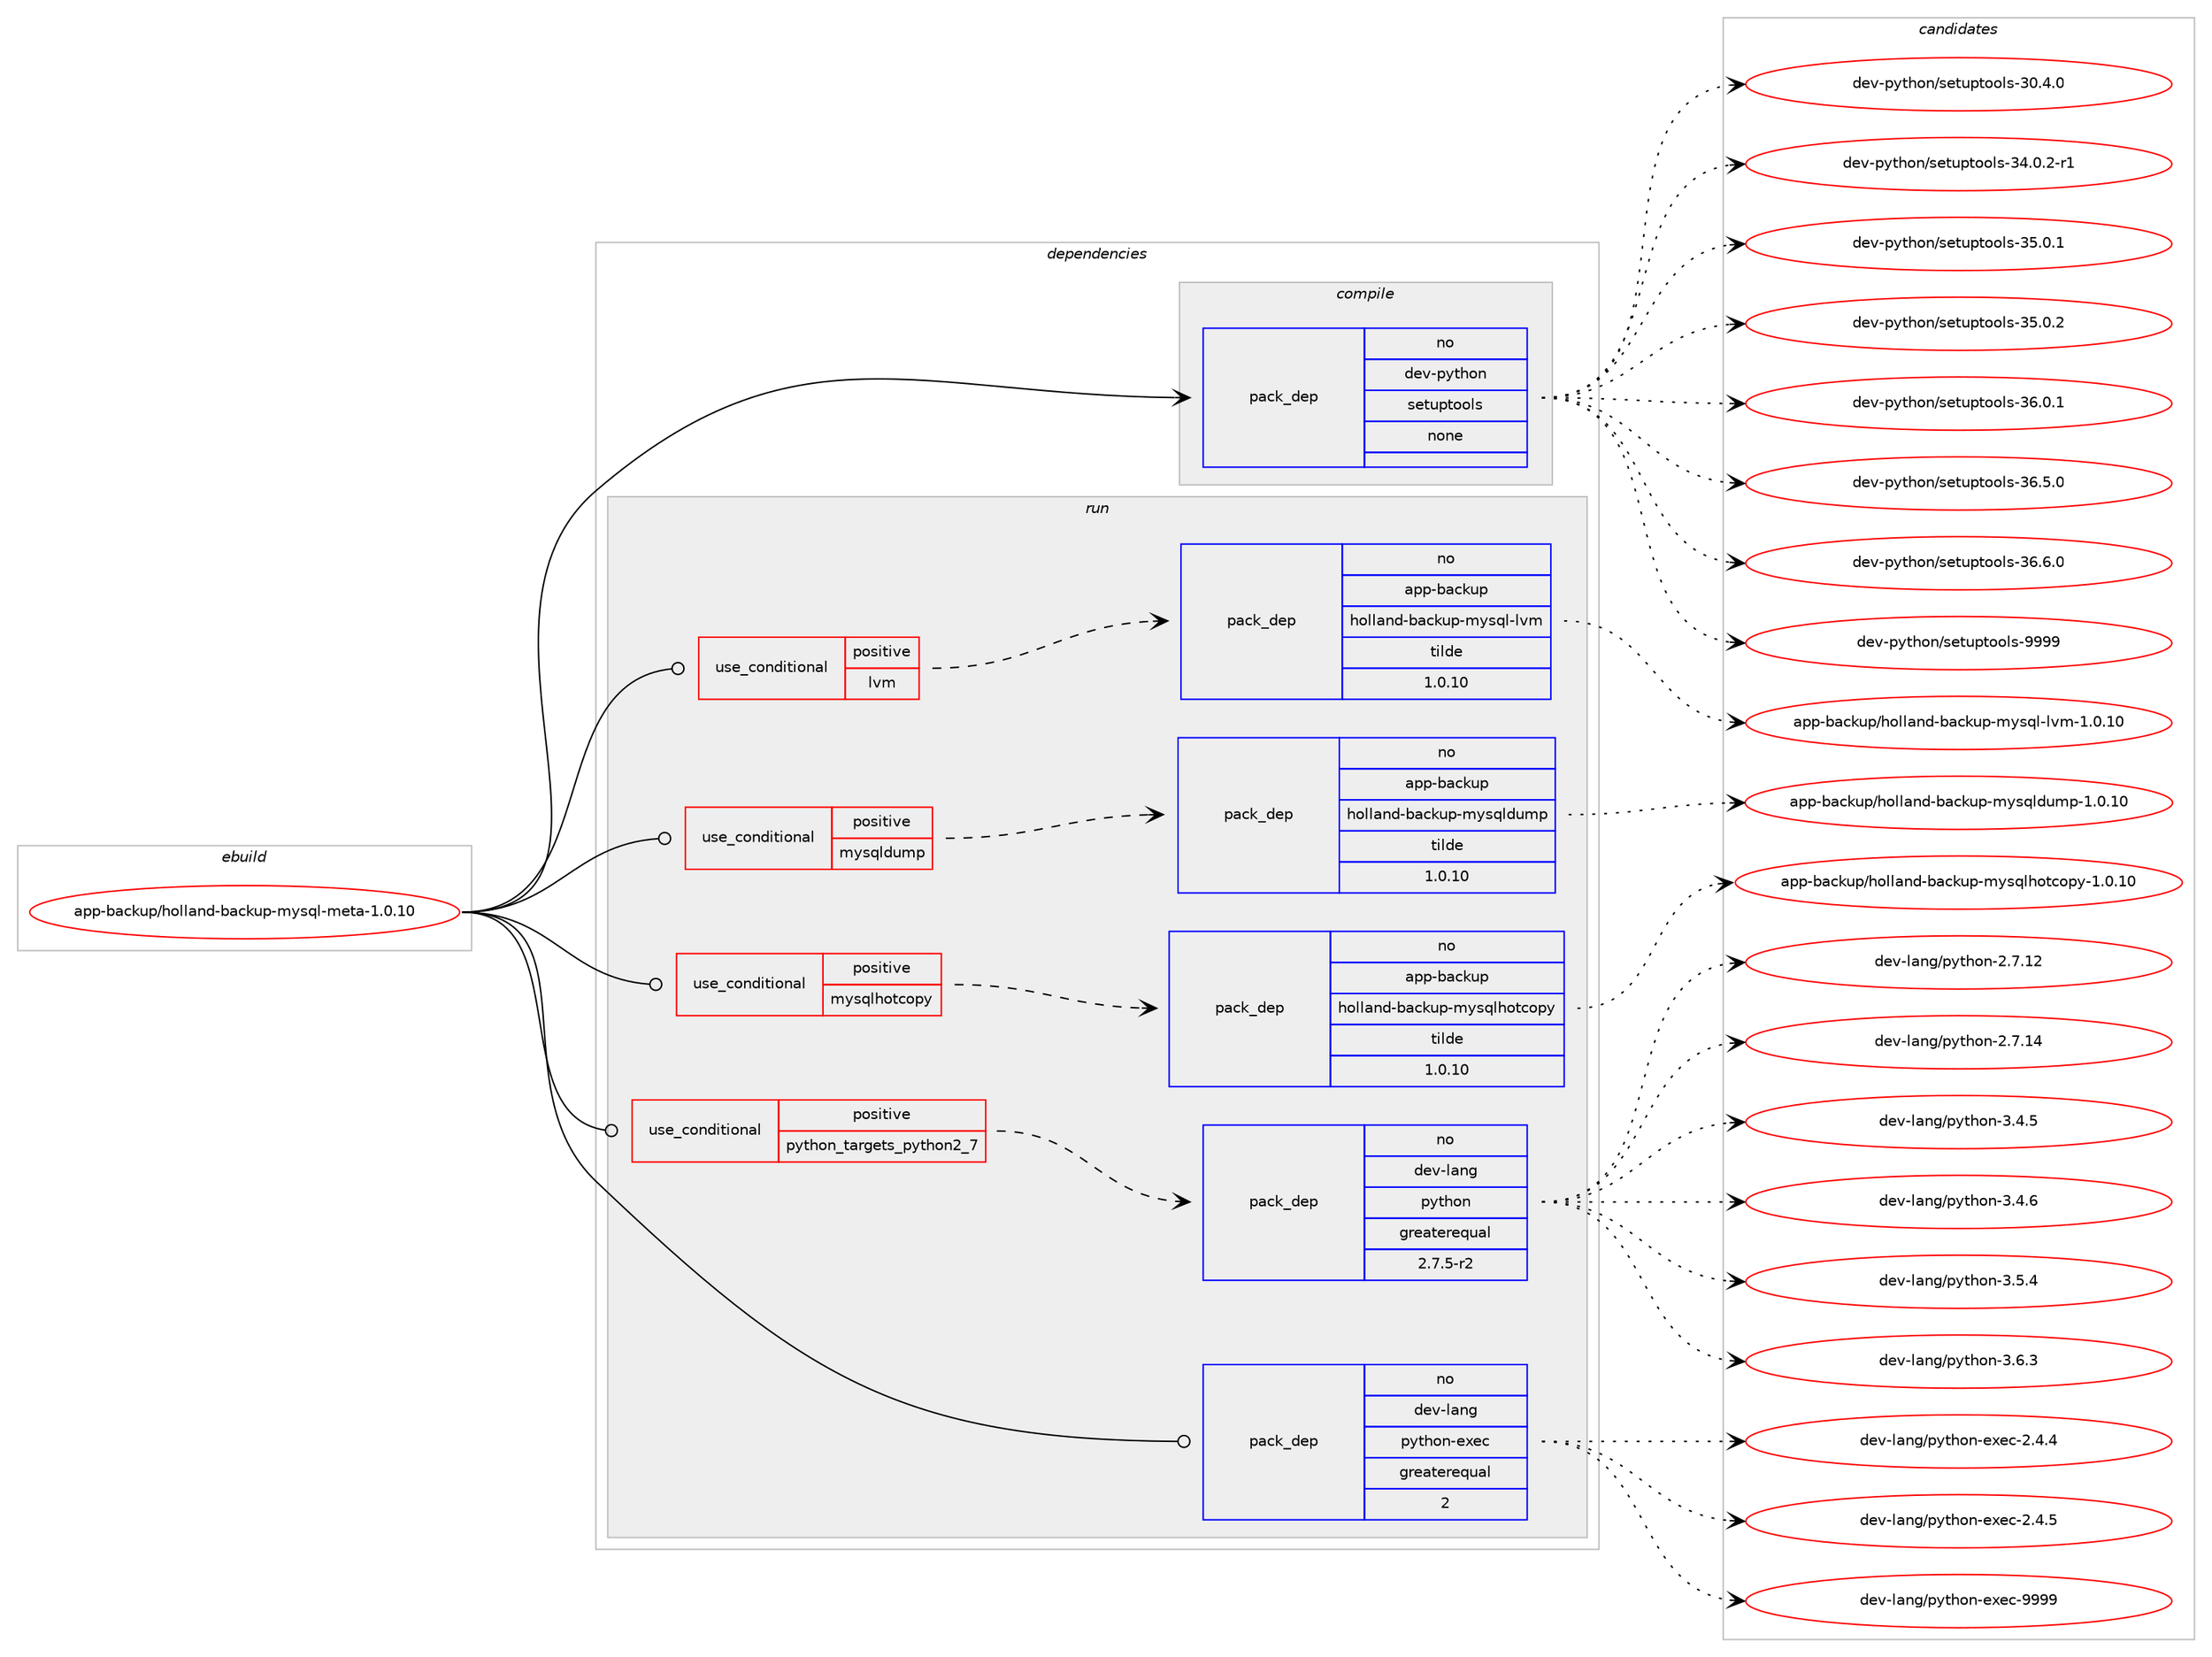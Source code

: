 digraph prolog {

# *************
# Graph options
# *************

newrank=true;
concentrate=true;
compound=true;
graph [rankdir=LR,fontname=Helvetica,fontsize=10,ranksep=1.5];#, ranksep=2.5, nodesep=0.2];
edge  [arrowhead=vee];
node  [fontname=Helvetica,fontsize=10];

# **********
# The ebuild
# **********

subgraph cluster_leftcol {
color=gray;
rank=same;
label=<<i>ebuild</i>>;
id [label="app-backup/holland-backup-mysql-meta-1.0.10", color=red, width=4, href="../app-backup/holland-backup-mysql-meta-1.0.10.svg"];
}

# ****************
# The dependencies
# ****************

subgraph cluster_midcol {
color=gray;
label=<<i>dependencies</i>>;
subgraph cluster_compile {
fillcolor="#eeeeee";
style=filled;
label=<<i>compile</i>>;
subgraph pack7515 {
dependency10692 [label=<<TABLE BORDER="0" CELLBORDER="1" CELLSPACING="0" CELLPADDING="4" WIDTH="220"><TR><TD ROWSPAN="6" CELLPADDING="30">pack_dep</TD></TR><TR><TD WIDTH="110">no</TD></TR><TR><TD>dev-python</TD></TR><TR><TD>setuptools</TD></TR><TR><TD>none</TD></TR><TR><TD></TD></TR></TABLE>>, shape=none, color=blue];
}
id:e -> dependency10692:w [weight=20,style="solid",arrowhead="vee"];
}
subgraph cluster_compileandrun {
fillcolor="#eeeeee";
style=filled;
label=<<i>compile and run</i>>;
}
subgraph cluster_run {
fillcolor="#eeeeee";
style=filled;
label=<<i>run</i>>;
subgraph cond2978 {
dependency10693 [label=<<TABLE BORDER="0" CELLBORDER="1" CELLSPACING="0" CELLPADDING="4"><TR><TD ROWSPAN="3" CELLPADDING="10">use_conditional</TD></TR><TR><TD>positive</TD></TR><TR><TD>lvm</TD></TR></TABLE>>, shape=none, color=red];
subgraph pack7516 {
dependency10694 [label=<<TABLE BORDER="0" CELLBORDER="1" CELLSPACING="0" CELLPADDING="4" WIDTH="220"><TR><TD ROWSPAN="6" CELLPADDING="30">pack_dep</TD></TR><TR><TD WIDTH="110">no</TD></TR><TR><TD>app-backup</TD></TR><TR><TD>holland-backup-mysql-lvm</TD></TR><TR><TD>tilde</TD></TR><TR><TD>1.0.10</TD></TR></TABLE>>, shape=none, color=blue];
}
dependency10693:e -> dependency10694:w [weight=20,style="dashed",arrowhead="vee"];
}
id:e -> dependency10693:w [weight=20,style="solid",arrowhead="odot"];
subgraph cond2979 {
dependency10695 [label=<<TABLE BORDER="0" CELLBORDER="1" CELLSPACING="0" CELLPADDING="4"><TR><TD ROWSPAN="3" CELLPADDING="10">use_conditional</TD></TR><TR><TD>positive</TD></TR><TR><TD>mysqldump</TD></TR></TABLE>>, shape=none, color=red];
subgraph pack7517 {
dependency10696 [label=<<TABLE BORDER="0" CELLBORDER="1" CELLSPACING="0" CELLPADDING="4" WIDTH="220"><TR><TD ROWSPAN="6" CELLPADDING="30">pack_dep</TD></TR><TR><TD WIDTH="110">no</TD></TR><TR><TD>app-backup</TD></TR><TR><TD>holland-backup-mysqldump</TD></TR><TR><TD>tilde</TD></TR><TR><TD>1.0.10</TD></TR></TABLE>>, shape=none, color=blue];
}
dependency10695:e -> dependency10696:w [weight=20,style="dashed",arrowhead="vee"];
}
id:e -> dependency10695:w [weight=20,style="solid",arrowhead="odot"];
subgraph cond2980 {
dependency10697 [label=<<TABLE BORDER="0" CELLBORDER="1" CELLSPACING="0" CELLPADDING="4"><TR><TD ROWSPAN="3" CELLPADDING="10">use_conditional</TD></TR><TR><TD>positive</TD></TR><TR><TD>mysqlhotcopy</TD></TR></TABLE>>, shape=none, color=red];
subgraph pack7518 {
dependency10698 [label=<<TABLE BORDER="0" CELLBORDER="1" CELLSPACING="0" CELLPADDING="4" WIDTH="220"><TR><TD ROWSPAN="6" CELLPADDING="30">pack_dep</TD></TR><TR><TD WIDTH="110">no</TD></TR><TR><TD>app-backup</TD></TR><TR><TD>holland-backup-mysqlhotcopy</TD></TR><TR><TD>tilde</TD></TR><TR><TD>1.0.10</TD></TR></TABLE>>, shape=none, color=blue];
}
dependency10697:e -> dependency10698:w [weight=20,style="dashed",arrowhead="vee"];
}
id:e -> dependency10697:w [weight=20,style="solid",arrowhead="odot"];
subgraph cond2981 {
dependency10699 [label=<<TABLE BORDER="0" CELLBORDER="1" CELLSPACING="0" CELLPADDING="4"><TR><TD ROWSPAN="3" CELLPADDING="10">use_conditional</TD></TR><TR><TD>positive</TD></TR><TR><TD>python_targets_python2_7</TD></TR></TABLE>>, shape=none, color=red];
subgraph pack7519 {
dependency10700 [label=<<TABLE BORDER="0" CELLBORDER="1" CELLSPACING="0" CELLPADDING="4" WIDTH="220"><TR><TD ROWSPAN="6" CELLPADDING="30">pack_dep</TD></TR><TR><TD WIDTH="110">no</TD></TR><TR><TD>dev-lang</TD></TR><TR><TD>python</TD></TR><TR><TD>greaterequal</TD></TR><TR><TD>2.7.5-r2</TD></TR></TABLE>>, shape=none, color=blue];
}
dependency10699:e -> dependency10700:w [weight=20,style="dashed",arrowhead="vee"];
}
id:e -> dependency10699:w [weight=20,style="solid",arrowhead="odot"];
subgraph pack7520 {
dependency10701 [label=<<TABLE BORDER="0" CELLBORDER="1" CELLSPACING="0" CELLPADDING="4" WIDTH="220"><TR><TD ROWSPAN="6" CELLPADDING="30">pack_dep</TD></TR><TR><TD WIDTH="110">no</TD></TR><TR><TD>dev-lang</TD></TR><TR><TD>python-exec</TD></TR><TR><TD>greaterequal</TD></TR><TR><TD>2</TD></TR></TABLE>>, shape=none, color=blue];
}
id:e -> dependency10701:w [weight=20,style="solid",arrowhead="odot"];
}
}

# **************
# The candidates
# **************

subgraph cluster_choices {
rank=same;
color=gray;
label=<<i>candidates</i>>;

subgraph choice7515 {
color=black;
nodesep=1;
choice100101118451121211161041111104711510111611711211611111110811545514846524648 [label="dev-python/setuptools-30.4.0", color=red, width=4,href="../dev-python/setuptools-30.4.0.svg"];
choice1001011184511212111610411111047115101116117112116111111108115455152464846504511449 [label="dev-python/setuptools-34.0.2-r1", color=red, width=4,href="../dev-python/setuptools-34.0.2-r1.svg"];
choice100101118451121211161041111104711510111611711211611111110811545515346484649 [label="dev-python/setuptools-35.0.1", color=red, width=4,href="../dev-python/setuptools-35.0.1.svg"];
choice100101118451121211161041111104711510111611711211611111110811545515346484650 [label="dev-python/setuptools-35.0.2", color=red, width=4,href="../dev-python/setuptools-35.0.2.svg"];
choice100101118451121211161041111104711510111611711211611111110811545515446484649 [label="dev-python/setuptools-36.0.1", color=red, width=4,href="../dev-python/setuptools-36.0.1.svg"];
choice100101118451121211161041111104711510111611711211611111110811545515446534648 [label="dev-python/setuptools-36.5.0", color=red, width=4,href="../dev-python/setuptools-36.5.0.svg"];
choice100101118451121211161041111104711510111611711211611111110811545515446544648 [label="dev-python/setuptools-36.6.0", color=red, width=4,href="../dev-python/setuptools-36.6.0.svg"];
choice10010111845112121116104111110471151011161171121161111111081154557575757 [label="dev-python/setuptools-9999", color=red, width=4,href="../dev-python/setuptools-9999.svg"];
dependency10692:e -> choice100101118451121211161041111104711510111611711211611111110811545514846524648:w [style=dotted,weight="100"];
dependency10692:e -> choice1001011184511212111610411111047115101116117112116111111108115455152464846504511449:w [style=dotted,weight="100"];
dependency10692:e -> choice100101118451121211161041111104711510111611711211611111110811545515346484649:w [style=dotted,weight="100"];
dependency10692:e -> choice100101118451121211161041111104711510111611711211611111110811545515346484650:w [style=dotted,weight="100"];
dependency10692:e -> choice100101118451121211161041111104711510111611711211611111110811545515446484649:w [style=dotted,weight="100"];
dependency10692:e -> choice100101118451121211161041111104711510111611711211611111110811545515446534648:w [style=dotted,weight="100"];
dependency10692:e -> choice100101118451121211161041111104711510111611711211611111110811545515446544648:w [style=dotted,weight="100"];
dependency10692:e -> choice10010111845112121116104111110471151011161171121161111111081154557575757:w [style=dotted,weight="100"];
}
subgraph choice7516 {
color=black;
nodesep=1;
choice9711211245989799107117112471041111081089711010045989799107117112451091211151131084510811810945494648464948 [label="app-backup/holland-backup-mysql-lvm-1.0.10", color=red, width=4,href="../app-backup/holland-backup-mysql-lvm-1.0.10.svg"];
dependency10694:e -> choice9711211245989799107117112471041111081089711010045989799107117112451091211151131084510811810945494648464948:w [style=dotted,weight="100"];
}
subgraph choice7517 {
color=black;
nodesep=1;
choice97112112459897991071171124710411110810897110100459897991071171124510912111511310810011710911245494648464948 [label="app-backup/holland-backup-mysqldump-1.0.10", color=red, width=4,href="../app-backup/holland-backup-mysqldump-1.0.10.svg"];
dependency10696:e -> choice97112112459897991071171124710411110810897110100459897991071171124510912111511310810011710911245494648464948:w [style=dotted,weight="100"];
}
subgraph choice7518 {
color=black;
nodesep=1;
choice9711211245989799107117112471041111081089711010045989799107117112451091211151131081041111169911111212145494648464948 [label="app-backup/holland-backup-mysqlhotcopy-1.0.10", color=red, width=4,href="../app-backup/holland-backup-mysqlhotcopy-1.0.10.svg"];
dependency10698:e -> choice9711211245989799107117112471041111081089711010045989799107117112451091211151131081041111169911111212145494648464948:w [style=dotted,weight="100"];
}
subgraph choice7519 {
color=black;
nodesep=1;
choice10010111845108971101034711212111610411111045504655464950 [label="dev-lang/python-2.7.12", color=red, width=4,href="../dev-lang/python-2.7.12.svg"];
choice10010111845108971101034711212111610411111045504655464952 [label="dev-lang/python-2.7.14", color=red, width=4,href="../dev-lang/python-2.7.14.svg"];
choice100101118451089711010347112121116104111110455146524653 [label="dev-lang/python-3.4.5", color=red, width=4,href="../dev-lang/python-3.4.5.svg"];
choice100101118451089711010347112121116104111110455146524654 [label="dev-lang/python-3.4.6", color=red, width=4,href="../dev-lang/python-3.4.6.svg"];
choice100101118451089711010347112121116104111110455146534652 [label="dev-lang/python-3.5.4", color=red, width=4,href="../dev-lang/python-3.5.4.svg"];
choice100101118451089711010347112121116104111110455146544651 [label="dev-lang/python-3.6.3", color=red, width=4,href="../dev-lang/python-3.6.3.svg"];
dependency10700:e -> choice10010111845108971101034711212111610411111045504655464950:w [style=dotted,weight="100"];
dependency10700:e -> choice10010111845108971101034711212111610411111045504655464952:w [style=dotted,weight="100"];
dependency10700:e -> choice100101118451089711010347112121116104111110455146524653:w [style=dotted,weight="100"];
dependency10700:e -> choice100101118451089711010347112121116104111110455146524654:w [style=dotted,weight="100"];
dependency10700:e -> choice100101118451089711010347112121116104111110455146534652:w [style=dotted,weight="100"];
dependency10700:e -> choice100101118451089711010347112121116104111110455146544651:w [style=dotted,weight="100"];
}
subgraph choice7520 {
color=black;
nodesep=1;
choice1001011184510897110103471121211161041111104510112010199455046524652 [label="dev-lang/python-exec-2.4.4", color=red, width=4,href="../dev-lang/python-exec-2.4.4.svg"];
choice1001011184510897110103471121211161041111104510112010199455046524653 [label="dev-lang/python-exec-2.4.5", color=red, width=4,href="../dev-lang/python-exec-2.4.5.svg"];
choice10010111845108971101034711212111610411111045101120101994557575757 [label="dev-lang/python-exec-9999", color=red, width=4,href="../dev-lang/python-exec-9999.svg"];
dependency10701:e -> choice1001011184510897110103471121211161041111104510112010199455046524652:w [style=dotted,weight="100"];
dependency10701:e -> choice1001011184510897110103471121211161041111104510112010199455046524653:w [style=dotted,weight="100"];
dependency10701:e -> choice10010111845108971101034711212111610411111045101120101994557575757:w [style=dotted,weight="100"];
}
}

}
